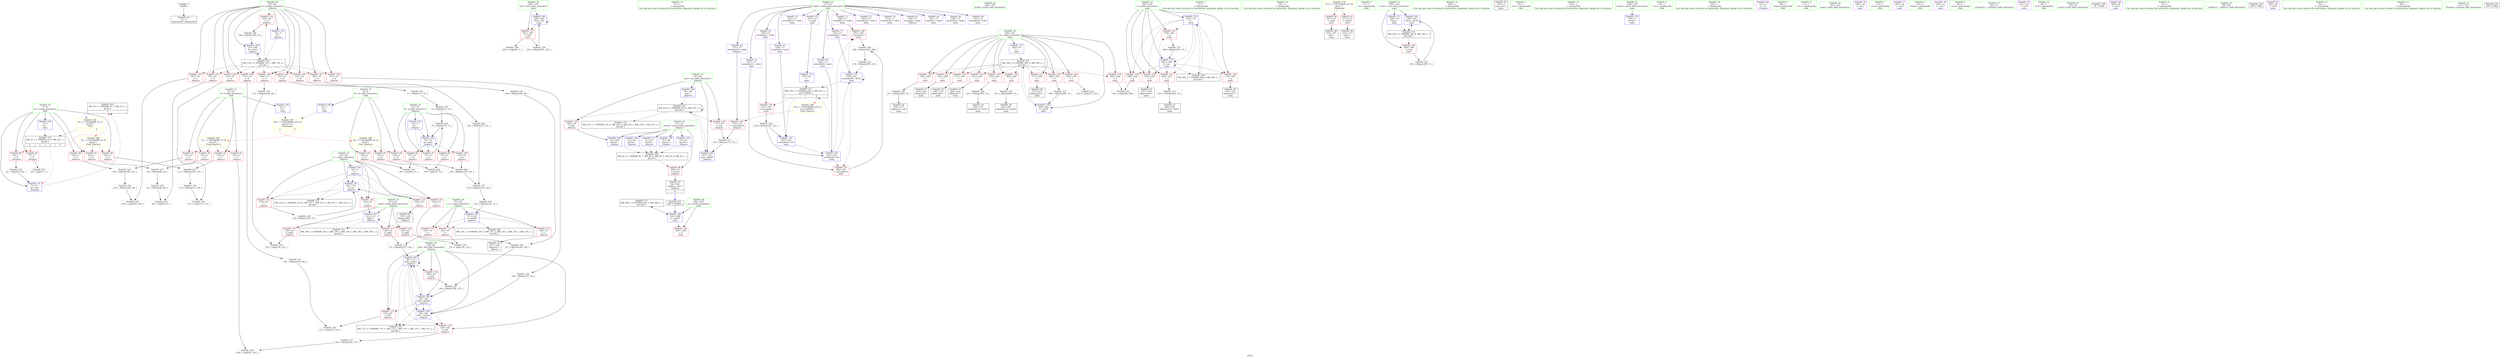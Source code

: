 digraph "SVFG" {
	label="SVFG";

	Node0x5596a91a1c20 [shape=record,color=grey,label="{NodeID: 0\nNullPtr}"];
	Node0x5596a91a1c20 -> Node0x5596a91c38f0[style=solid];
	Node0x5596a91e0370 [shape=record,color=black,label="{NodeID: 263\nMR_2V_3 = PHI(MR_2V_2, MR_2V_1, )\npts\{8 \}\n|{<s0>5}}"];
	Node0x5596a91e0370:s0 -> Node0x5596a91e9470[style=dashed,color=blue];
	Node0x5596a91cc940 [shape=record,color=blue,label="{NodeID: 180\n196\<--292\nTest\<--dec\nmain\n}"];
	Node0x5596a91cc940 -> Node0x5596a91c9da0[style=dashed];
	Node0x5596a91cc940 -> Node0x5596a91cc940[style=dashed];
	Node0x5596a91c3e00 [shape=record,color=red,label="{NodeID: 97\n75\<--53\n\<--k\n_Z4procv\n}"];
	Node0x5596a91c3e00 -> Node0x5596a91d1c10[style=solid];
	Node0x5596a91c2020 [shape=record,color=green,label="{NodeID: 14\n91\<--1\n\<--dummyObj\nCan only get source location for instruction, argument, global var or function.}"];
	Node0x5596a91e4d70 [shape=record,color=black,label="{NodeID: 277\nMR_40V_2 = PHI(MR_40V_3, MR_40V_1, )\npts\{205 \}\n}"];
	Node0x5596a91e4d70 -> Node0x5596a91cca10[style=dashed];
	Node0x5596a91c4960 [shape=record,color=red,label="{NodeID: 111\n130\<--57\n\<--c\n_Z4procv\n}"];
	Node0x5596a91c4960 -> Node0x5596a91c8620[style=solid];
	Node0x5596a91c2c30 [shape=record,color=green,label="{NodeID: 28\n55\<--56\nd\<--d_field_insensitive\n_Z4procv\n}"];
	Node0x5596a91c2c30 -> Node0x5596a91c4140[style=solid];
	Node0x5596a91c2c30 -> Node0x5596a91c4210[style=solid];
	Node0x5596a91c2c30 -> Node0x5596a91c42e0[style=solid];
	Node0x5596a91c2c30 -> Node0x5596a91c43b0[style=solid];
	Node0x5596a91c2c30 -> Node0x5596a91c4480[style=solid];
	Node0x5596a91c2c30 -> Node0x5596a91c4550[style=solid];
	Node0x5596a91c2c30 -> Node0x5596a91c4620[style=solid];
	Node0x5596a91c2c30 -> Node0x5596a91c46f0[style=solid];
	Node0x5596a91c2c30 -> Node0x5596a91c47c0[style=solid];
	Node0x5596a91c2c30 -> Node0x5596a91c4890[style=solid];
	Node0x5596a91c2c30 -> Node0x5596a91cb350[style=solid];
	Node0x5596a91c2c30 -> Node0x5596a91cc050[style=solid];
	Node0x5596a91c8390 [shape=record,color=grey,label="{NodeID: 208\n269 = Binary(259, 268, )\n}"];
	Node0x5596a91c8390 -> Node0x5596a91cf810[style=solid];
	Node0x5596a91c9c00 [shape=record,color=red,label="{NodeID: 125\n182\<--65\n\<--ans\n_Z4procv\n}"];
	Node0x5596a91c9c00 -> Node0x5596a91cbf80[style=solid];
	Node0x5596a91c37f0 [shape=record,color=green,label="{NodeID: 42\n306\<--307\nprintf\<--printf_field_insensitive\n}"];
	Node0x5596a91d0710 [shape=record,color=grey,label="{NodeID: 222\n158 = Binary(157, 86, )\n}"];
	Node0x5596a91d0710 -> Node0x5596a91cbd10[style=solid];
	Node0x5596a91ca760 [shape=record,color=red,label="{NodeID: 139\n248\<--202\n\<--j\nmain\n}"];
	Node0x5596a91ca760 -> Node0x5596a91d2390[style=solid];
	Node0x5596a91c53d0 [shape=record,color=black,label="{NodeID: 56\n262\<--261\nidxprom19\<--sub18\nmain\n}"];
	Node0x5596a91d1c10 [shape=record,color=grey,label="{NodeID: 236\n76 = Binary(75, 73, )\n}"];
	Node0x5596a91d1c10 -> Node0x5596a91cb420[style=solid];
	Node0x5596a91cb350 [shape=record,color=blue,label="{NodeID: 153\n55\<--5\nd\<--\n_Z4procv\n}"];
	Node0x5596a91cb350 -> Node0x5596a91df970[style=dashed];
	Node0x5596a91c5f30 [shape=record,color=purple,label="{NodeID: 70\n255\<--13\narrayidx15\<--comb\nmain\n}"];
	Node0x5596a91c8da0 [shape=record,color=grey,label="{NodeID: 250\n105 = cmp(103, 104, )\n}"];
	Node0x5596a91cbeb0 [shape=record,color=blue,label="{NodeID: 167\n63\<--179\ni\<--inc\n_Z4procv\n}"];
	Node0x5596a91cbeb0 -> Node0x5596a91c97f0[style=dashed];
	Node0x5596a91cbeb0 -> Node0x5596a91c98c0[style=dashed];
	Node0x5596a91cbeb0 -> Node0x5596a91c9990[style=dashed];
	Node0x5596a91cbeb0 -> Node0x5596a91c9a60[style=dashed];
	Node0x5596a91cbeb0 -> Node0x5596a91cbeb0[style=dashed];
	Node0x5596a91cbeb0 -> Node0x5596a91e3470[style=dashed];
	Node0x5596a91c6a90 [shape=record,color=red,label="{NodeID: 84\n118\<--4\n\<--N\n_Z4procv\n}"];
	Node0x5596a91c6a90 -> Node0x5596a91cf390[style=solid];
	Node0x5596a91b2970 [shape=record,color=green,label="{NodeID: 1\n5\<--1\n\<--dummyObj\nCan only get source location for instruction, argument, global var or function.}"];
	Node0x5596a91cca10 [shape=record,color=blue,label="{NodeID: 181\n204\<--298\na\<--call33\nmain\n}"];
	Node0x5596a91cca10 -> Node0x5596a91cab70[style=dashed];
	Node0x5596a91cca10 -> Node0x5596a91e4d70[style=dashed];
	Node0x5596a91c3ed0 [shape=record,color=red,label="{NodeID: 98\n79\<--53\n\<--k\n_Z4procv\n}"];
	Node0x5596a91c3ed0 -> Node0x5596a91c8aa0[style=solid];
	Node0x5596a91c20b0 [shape=record,color=green,label="{NodeID: 15\n94\<--1\n\<--dummyObj\nCan only get source location for instruction, argument, global var or function.}"];
	Node0x5596a91e5270 [shape=record,color=yellow,style=double,label="{NodeID: 278\n27V_1 = ENCHI(MR_27V_0)\npts\{1 \}\nFun[main]}"];
	Node0x5596a91e5270 -> Node0x5596a91c72b0[style=dashed];
	Node0x5596a91e5270 -> Node0x5596a91c7380[style=dashed];
	Node0x5596a91c4a30 [shape=record,color=red,label="{NodeID: 112\n135\<--57\n\<--c\n_Z4procv\n}"];
	Node0x5596a91c4a30 -> Node0x5596a91cfb10[style=solid];
	Node0x5596a91c2d00 [shape=record,color=green,label="{NodeID: 29\n57\<--58\nc\<--c_field_insensitive\n_Z4procv\n}"];
	Node0x5596a91c2d00 -> Node0x5596a91c4960[style=solid];
	Node0x5596a91c2d00 -> Node0x5596a91c4a30[style=solid];
	Node0x5596a91c2d00 -> Node0x5596a91c4b00[style=solid];
	Node0x5596a91c2d00 -> Node0x5596a91cb830[style=solid];
	Node0x5596a91cf390 [shape=record,color=grey,label="{NodeID: 209\n120 = Binary(118, 119, )\n}"];
	Node0x5596a91cf390 -> Node0x5596a91c8210[style=solid];
	Node0x5596a91c9cd0 [shape=record,color=red,label="{NodeID: 126\n172\<--171\n\<--arrayidx39\n_Z4procv\n}"];
	Node0x5596a91c9cd0 -> Node0x5596a91cfc90[style=solid];
	Node0x5596a91c38f0 [shape=record,color=black,label="{NodeID: 43\n2\<--3\ndummyVal\<--dummyVal\n}"];
	Node0x5596a91d0890 [shape=record,color=grey,label="{NodeID: 223\n227 = Binary(226, 74, )\n}"];
	Node0x5596a91d0890 -> Node0x5596a91c4ef0[style=solid];
	Node0x5596a91ca830 [shape=record,color=red,label="{NodeID: 140\n256\<--202\n\<--j\nmain\n}"];
	Node0x5596a91ca830 -> Node0x5596a91c5300[style=solid];
	Node0x5596a91c54a0 [shape=record,color=black,label="{NodeID: 57\n266\<--265\nidxprom22\<--sub21\nmain\n}"];
	Node0x5596a91d1d90 [shape=record,color=grey,label="{NodeID: 237\n84 = Binary(82, 83, )\n}"];
	Node0x5596a91d1d90 -> Node0x5596a91d1190[style=solid];
	Node0x5596a91cb420 [shape=record,color=blue,label="{NodeID: 154\n53\<--76\nk\<--add1\n_Z4procv\n}"];
	Node0x5596a91cb420 -> Node0x5596a91c3e00[style=dashed];
	Node0x5596a91cb420 -> Node0x5596a91c3ed0[style=dashed];
	Node0x5596a91cb420 -> Node0x5596a91c3fa0[style=dashed];
	Node0x5596a91cb420 -> Node0x5596a91c4070[style=dashed];
	Node0x5596a91cb420 -> Node0x5596a91cb420[style=dashed];
	Node0x5596a91c6000 [shape=record,color=purple,label="{NodeID: 71\n258\<--13\narrayidx17\<--comb\nmain\n}"];
	Node0x5596a91c6000 -> Node0x5596a91cad10[style=solid];
	Node0x5596a91c8f20 [shape=record,color=grey,label="{NodeID: 251\n38 = cmp(37, 5, )\n}"];
	Node0x5596a91cbf80 [shape=record,color=blue,label="{NodeID: 168\n51\<--182\nretval\<--\n_Z4procv\n}"];
	Node0x5596a91cbf80 -> Node0x5596a91e1c70[style=dashed];
	Node0x5596a91c6b60 [shape=record,color=red,label="{NodeID: 85\n37\<--7\n\<--X\n_Z5inputv\n}"];
	Node0x5596a91c6b60 -> Node0x5596a91c8f20[style=solid];
	Node0x5596a91b2d90 [shape=record,color=green,label="{NodeID: 2\n11\<--1\n.str\<--dummyObj\nGlob }"];
	Node0x5596a91ccae0 [shape=record,color=blue,label="{NodeID: 182\n198\<--301\nCase\<--inc34\nmain\n}"];
	Node0x5596a91ccae0 -> Node0x5596a91e4870[style=dashed];
	Node0x5596a91c3fa0 [shape=record,color=red,label="{NodeID: 99\n97\<--53\n\<--k\n_Z4procv\n}"];
	Node0x5596a91c3fa0 -> Node0x5596a91c8920[style=solid];
	Node0x5596a91c2140 [shape=record,color=green,label="{NodeID: 16\n224\<--1\n\<--dummyObj\nCan only get source location for instruction, argument, global var or function.}"];
	Node0x5596a91c4b00 [shape=record,color=red,label="{NodeID: 113\n166\<--57\n\<--c\n_Z4procv\n}"];
	Node0x5596a91c4b00 -> Node0x5596a91c3ac0[style=solid];
	Node0x5596a91c2dd0 [shape=record,color=green,label="{NodeID: 30\n59\<--60\nleft\<--left_field_insensitive\n_Z4procv\n}"];
	Node0x5596a91c2dd0 -> Node0x5596a91c4bd0[style=solid];
	Node0x5596a91c2dd0 -> Node0x5596a91c4ca0[style=solid];
	Node0x5596a91c2dd0 -> Node0x5596a91c94b0[style=solid];
	Node0x5596a91c2dd0 -> Node0x5596a91cbb70[style=solid];
	Node0x5596a91c2dd0 -> Node0x5596a91cbc40[style=solid];
	Node0x5596a91c2dd0 -> Node0x5596a91cbd10[style=solid];
	Node0x5596a91cf510 [shape=record,color=grey,label="{NodeID: 210\n111 = Binary(109, 110, )\n}"];
	Node0x5596a91cf510 -> Node0x5596a91cfe10[style=solid];
	Node0x5596a91c9da0 [shape=record,color=red,label="{NodeID: 127\n291\<--196\n\<--Test\nmain\n}"];
	Node0x5596a91c9da0 -> Node0x5596a91d2090[style=solid];
	Node0x5596a91c9da0 -> Node0x5596a91c8c20[style=solid];
	Node0x5596a91c39f0 [shape=record,color=black,label="{NodeID: 44\n193\<--5\nmain_ret\<--\nmain\n}"];
	Node0x5596a91d0a10 [shape=record,color=grey,label="{NodeID: 224\n102 = Binary(100, 101, )\n}"];
	Node0x5596a91d0a10 -> Node0x5596a91d1f10[style=solid];
	Node0x5596a91ca900 [shape=record,color=red,label="{NodeID: 141\n264\<--202\n\<--j\nmain\n}"];
	Node0x5596a91ca900 -> Node0x5596a91cf690[style=solid];
	Node0x5596a91c5570 [shape=record,color=black,label="{NodeID: 58\n272\<--271\nidxprom25\<--\nmain\n}"];
	Node0x5596a91d1f10 [shape=record,color=grey,label="{NodeID: 238\n103 = Binary(102, 86, )\n}"];
	Node0x5596a91d1f10 -> Node0x5596a91c8da0[style=solid];
	Node0x5596a91cb4f0 [shape=record,color=blue,label="{NodeID: 155\n51\<--91\nretval\<--\n_Z4procv\n}"];
	Node0x5596a91cb4f0 -> Node0x5596a91e1c70[style=dashed];
	Node0x5596a91c60d0 [shape=record,color=purple,label="{NodeID: 72\n263\<--13\narrayidx20\<--comb\nmain\n}"];
	Node0x5596a91c90a0 [shape=record,color=grey,label="{NodeID: 252\n223 = cmp(222, 224, )\n}"];
	Node0x5596a91cc050 [shape=record,color=blue,label="{NodeID: 169\n55\<--186\nd\<--inc43\n_Z4procv\n}"];
	Node0x5596a91cc050 -> Node0x5596a91df970[style=dashed];
	Node0x5596a91c6c30 [shape=record,color=red,label="{NodeID: 86\n40\<--7\n\<--X\n_Z5inputv\n}"];
	Node0x5596a91c6c30 -> Node0x5596a91d1610[style=solid];
	Node0x5596a91a1ab0 [shape=record,color=green,label="{NodeID: 3\n16\<--1\n.str.1\<--dummyObj\nGlob }"];
	Node0x5596a91c4070 [shape=record,color=red,label="{NodeID: 100\n119\<--53\n\<--k\n_Z4procv\n}"];
	Node0x5596a91c4070 -> Node0x5596a91cf390[style=solid];
	Node0x5596a91c21d0 [shape=record,color=green,label="{NodeID: 17\n233\<--1\n\<--dummyObj\nCan only get source location for instruction, argument, global var or function.}"];
	Node0x5596a91c4bd0 [shape=record,color=red,label="{NodeID: 114\n148\<--59\n\<--left\n_Z4procv\n}"];
	Node0x5596a91c4bd0 -> Node0x5596a91d0e90[style=solid];
	Node0x5596a91c2ea0 [shape=record,color=green,label="{NodeID: 31\n61\<--62\nright\<--right_field_insensitive\n_Z4procv\n}"];
	Node0x5596a91c2ea0 -> Node0x5596a91c9580[style=solid];
	Node0x5596a91c2ea0 -> Node0x5596a91c9650[style=solid];
	Node0x5596a91c2ea0 -> Node0x5596a91c9720[style=solid];
	Node0x5596a91c2ea0 -> Node0x5596a91cbaa0[style=solid];
	Node0x5596a91cf690 [shape=record,color=grey,label="{NodeID: 211\n265 = Binary(264, 74, )\n}"];
	Node0x5596a91cf690 -> Node0x5596a91c54a0[style=solid];
	Node0x5596a91c9e70 [shape=record,color=red,label="{NodeID: 128\n300\<--198\n\<--Case\nmain\n}"];
	Node0x5596a91c9e70 -> Node0x5596a91d0b90[style=solid];
	Node0x5596a91c3ac0 [shape=record,color=black,label="{NodeID: 45\n167\<--166\nidxprom\<--\n_Z4procv\n}"];
	Node0x5596a91d0b90 [shape=record,color=grey,label="{NodeID: 225\n301 = Binary(300, 74, )\n}"];
	Node0x5596a91d0b90 -> Node0x5596a91ccae0[style=solid];
	Node0x5596a91ca9d0 [shape=record,color=red,label="{NodeID: 142\n274\<--202\n\<--j\nmain\n}"];
	Node0x5596a91ca9d0 -> Node0x5596a91c5640[style=solid];
	Node0x5596a91c5640 [shape=record,color=black,label="{NodeID: 59\n275\<--274\nidxprom27\<--\nmain\n}"];
	Node0x5596a91d2090 [shape=record,color=grey,label="{NodeID: 239\n292 = Binary(291, 293, )\n}"];
	Node0x5596a91d2090 -> Node0x5596a91cc940[style=solid];
	Node0x5596a91cb5c0 [shape=record,color=blue,label="{NodeID: 156\n51\<--94\nretval\<--\n_Z4procv\n}"];
	Node0x5596a91cb5c0 -> Node0x5596a91e1c70[style=dashed];
	Node0x5596a91c61a0 [shape=record,color=purple,label="{NodeID: 73\n267\<--13\narrayidx23\<--comb\nmain\n}"];
	Node0x5596a91c61a0 -> Node0x5596a91cade0[style=solid];
	Node0x5596a91cc120 [shape=record,color=blue,label="{NodeID: 170\n194\<--5\nretval\<--\nmain\n}"];
	Node0x5596a91c6d00 [shape=record,color=red,label="{NodeID: 87\n82\<--7\n\<--X\n_Z4procv\n}"];
	Node0x5596a91c6d00 -> Node0x5596a91d1d90[style=solid];
	Node0x5596a91a1b40 [shape=record,color=green,label="{NodeID: 4\n18\<--1\n.str.2\<--dummyObj\nGlob }"];
	Node0x5596a91e1770 [shape=record,color=black,label="{NodeID: 267\nMR_23V_4 = PHI(MR_23V_6, MR_23V_3, )\npts\{66 \}\n}"];
	Node0x5596a91e1770 -> Node0x5596a91c9b30[style=dashed];
	Node0x5596a91e1770 -> Node0x5596a91c9c00[style=dashed];
	Node0x5596a91e1770 -> Node0x5596a91cbde0[style=dashed];
	Node0x5596a91e1770 -> Node0x5596a91e1770[style=dashed];
	Node0x5596a91e1770 -> Node0x5596a91e3970[style=dashed];
	Node0x5596a91c4140 [shape=record,color=red,label="{NodeID: 101\n70\<--55\n\<--d\n_Z4procv\n}"];
	Node0x5596a91c4140 -> Node0x5596a91d1a90[style=solid];
	Node0x5596a91c2290 [shape=record,color=green,label="{NodeID: 18\n293\<--1\n\<--dummyObj\nCan only get source location for instruction, argument, global var or function.}"];
	Node0x5596a91c4ca0 [shape=record,color=red,label="{NodeID: 115\n152\<--59\n\<--left\n_Z4procv\n}"];
	Node0x5596a91c4ca0 -> Node0x5596a91c87a0[style=solid];
	Node0x5596a91c2f70 [shape=record,color=green,label="{NodeID: 32\n63\<--64\ni\<--i_field_insensitive\n_Z4procv\n}"];
	Node0x5596a91c2f70 -> Node0x5596a91c97f0[style=solid];
	Node0x5596a91c2f70 -> Node0x5596a91c98c0[style=solid];
	Node0x5596a91c2f70 -> Node0x5596a91c9990[style=solid];
	Node0x5596a91c2f70 -> Node0x5596a91c9a60[style=solid];
	Node0x5596a91c2f70 -> Node0x5596a91cb9d0[style=solid];
	Node0x5596a91c2f70 -> Node0x5596a91cbeb0[style=solid];
	Node0x5596a91cf810 [shape=record,color=grey,label="{NodeID: 212\n270 = Binary(269, 233, )\n}"];
	Node0x5596a91cf810 -> Node0x5596a91cc6d0[style=solid];
	Node0x5596a91c9f40 [shape=record,color=red,label="{NodeID: 129\n222\<--200\n\<--i\nmain\n}"];
	Node0x5596a91c9f40 -> Node0x5596a91c90a0[style=solid];
	Node0x5596a91c3b90 [shape=record,color=black,label="{NodeID: 46\n170\<--169\nidxprom38\<--\n_Z4procv\n}"];
	Node0x5596a91d0d10 [shape=record,color=grey,label="{NodeID: 226\n232 = Binary(231, 233, )\n}"];
	Node0x5596a91d0d10 -> Node0x5596a91cc460[style=solid];
	Node0x5596a91d0d10 -> Node0x5596a91cc530[style=solid];
	Node0x5596a91caaa0 [shape=record,color=red,label="{NodeID: 143\n279\<--202\n\<--j\nmain\n}"];
	Node0x5596a91caaa0 -> Node0x5596a91d1790[style=solid];
	Node0x5596a91c5710 [shape=record,color=purple,label="{NodeID: 60\n33\<--11\n\<--.str\n_Z5inputv\n}"];
	Node0x5596a91d2210 [shape=record,color=grey,label="{NodeID: 240\n164 = cmp(162, 163, )\n}"];
	Node0x5596a91cb690 [shape=record,color=blue,label="{NodeID: 157\n51\<--91\nretval\<--\n_Z4procv\n}"];
	Node0x5596a91cb690 -> Node0x5596a91e1c70[style=dashed];
	Node0x5596a91c6270 [shape=record,color=purple,label="{NodeID: 74\n273\<--13\narrayidx26\<--comb\nmain\n}"];
	Node0x5596a91cc1f0 [shape=record,color=blue,label="{NodeID: 171\n198\<--74\nCase\<--\nmain\n}"];
	Node0x5596a91cc1f0 -> Node0x5596a91e4870[style=dashed];
	Node0x5596a91c6dd0 [shape=record,color=red,label="{NodeID: 88\n100\<--7\n\<--X\n_Z4procv\n}"];
	Node0x5596a91c6dd0 -> Node0x5596a91d0a10[style=solid];
	Node0x5596a91c1140 [shape=record,color=green,label="{NodeID: 5\n20\<--1\nstdin\<--dummyObj\nGlob }"];
	Node0x5596a91e1c70 [shape=record,color=black,label="{NodeID: 268\nMR_9V_4 = PHI(MR_9V_7, MR_9V_5, MR_9V_2, MR_9V_6, MR_9V_3, )\npts\{52 \}\n}"];
	Node0x5596a91e1c70 -> Node0x5596a91c3d30[style=dashed];
	Node0x5596a91c4210 [shape=record,color=red,label="{NodeID: 102\n87\<--55\n\<--d\n_Z4procv\n}"];
	Node0x5596a91c4210 -> Node0x5596a91d2690[style=solid];
	Node0x5596a91c2390 [shape=record,color=green,label="{NodeID: 19\n4\<--6\nN\<--N_field_insensitive\nGlob }"];
	Node0x5596a91c2390 -> Node0x5596a91c68f0[style=solid];
	Node0x5596a91c2390 -> Node0x5596a91c69c0[style=solid];
	Node0x5596a91c2390 -> Node0x5596a91c6a90[style=solid];
	Node0x5596a91c2390 -> Node0x5596a91caeb0[style=solid];
	Node0x5596a91c94b0 [shape=record,color=red,label="{NodeID: 116\n161\<--59\n\<--left\n_Z4procv\n}"];
	Node0x5596a91c94b0 -> Node0x5596a91cff90[style=solid];
	Node0x5596a91c3040 [shape=record,color=green,label="{NodeID: 33\n65\<--66\nans\<--ans_field_insensitive\n_Z4procv\n}"];
	Node0x5596a91c3040 -> Node0x5596a91c9b30[style=solid];
	Node0x5596a91c3040 -> Node0x5596a91c9c00[style=solid];
	Node0x5596a91c3040 -> Node0x5596a91cb900[style=solid];
	Node0x5596a91c3040 -> Node0x5596a91cbde0[style=solid];
	Node0x5596a91cf990 [shape=record,color=grey,label="{NodeID: 213\n141 = Binary(140, 86, )\n}"];
	Node0x5596a91cf990 -> Node0x5596a91d2510[style=solid];
	Node0x5596a91ca010 [shape=record,color=red,label="{NodeID: 130\n226\<--200\n\<--i\nmain\n}"];
	Node0x5596a91ca010 -> Node0x5596a91d0890[style=solid];
	Node0x5596a91c3c60 [shape=record,color=black,label="{NodeID: 47\n50\<--189\n_Z4procv_ret\<--\n_Z4procv\n|{<s0>6}}"];
	Node0x5596a91c3c60:s0 -> Node0x5596a91f7290[style=solid,color=blue];
	Node0x5596a91d0e90 [shape=record,color=grey,label="{NodeID: 227\n149 = Binary(148, 147, )\n}"];
	Node0x5596a91d0e90 -> Node0x5596a91cbc40[style=solid];
	Node0x5596a91cab70 [shape=record,color=red,label="{NodeID: 144\n303\<--204\n\<--a\nmain\n}"];
	Node0x5596a91c57e0 [shape=record,color=purple,label="{NodeID: 61\n168\<--13\narrayidx\<--comb\n_Z4procv\n}"];
	Node0x5596a91d2390 [shape=record,color=grey,label="{NodeID: 241\n250 = cmp(248, 249, )\n}"];
	Node0x5596a91cb760 [shape=record,color=blue,label="{NodeID: 158\n51\<--94\nretval\<--\n_Z4procv\n}"];
	Node0x5596a91cb760 -> Node0x5596a91e1c70[style=dashed];
	Node0x5596a91c6340 [shape=record,color=purple,label="{NodeID: 75\n276\<--13\narrayidx28\<--comb\nmain\n}"];
	Node0x5596a91c6340 -> Node0x5596a91cc6d0[style=solid];
	Node0x5596a91ddb70 [shape=record,color=black,label="{NodeID: 255\nMR_36V_3 = PHI(MR_36V_4, MR_36V_2, )\npts\{201 \}\n}"];
	Node0x5596a91ddb70 -> Node0x5596a91c9f40[style=dashed];
	Node0x5596a91ddb70 -> Node0x5596a91ca010[style=dashed];
	Node0x5596a91ddb70 -> Node0x5596a91ca0e0[style=dashed];
	Node0x5596a91ddb70 -> Node0x5596a91ca1b0[style=dashed];
	Node0x5596a91ddb70 -> Node0x5596a91ca280[style=dashed];
	Node0x5596a91ddb70 -> Node0x5596a91ca350[style=dashed];
	Node0x5596a91ddb70 -> Node0x5596a91ca420[style=dashed];
	Node0x5596a91ddb70 -> Node0x5596a91ca4f0[style=dashed];
	Node0x5596a91ddb70 -> Node0x5596a91ca5c0[style=dashed];
	Node0x5596a91ddb70 -> Node0x5596a91ca690[style=dashed];
	Node0x5596a91ddb70 -> Node0x5596a91cc870[style=dashed];
	Node0x5596a91cc2c0 [shape=record,color=blue,label="{NodeID: 172\n218\<--91\n\<--\nmain\n}"];
	Node0x5596a91cc2c0 -> Node0x5596a91de570[style=dashed];
	Node0x5596a91c6ea0 [shape=record,color=red,label="{NodeID: 89\n109\<--7\n\<--X\n_Z4procv\n}"];
	Node0x5596a91c6ea0 -> Node0x5596a91cf510[style=solid];
	Node0x5596a91c11d0 [shape=record,color=green,label="{NodeID: 6\n21\<--1\n.str.3\<--dummyObj\nGlob }"];
	Node0x5596a91e2980 [shape=record,color=black,label="{NodeID: 269\nMR_15V_2 = PHI(MR_15V_3, MR_15V_1, MR_15V_1, MR_15V_1, MR_15V_1, )\npts\{58 \}\n}"];
	Node0x5596a91c42e0 [shape=record,color=red,label="{NodeID: 103\n104\<--55\n\<--d\n_Z4procv\n}"];
	Node0x5596a91c42e0 -> Node0x5596a91c8da0[style=solid];
	Node0x5596a91c2490 [shape=record,color=green,label="{NodeID: 20\n7\<--8\nX\<--X_field_insensitive\nGlob }"];
	Node0x5596a91c2490 -> Node0x5596a91c6b60[style=solid];
	Node0x5596a91c2490 -> Node0x5596a91c6c30[style=solid];
	Node0x5596a91c2490 -> Node0x5596a91c6d00[style=solid];
	Node0x5596a91c2490 -> Node0x5596a91c6dd0[style=solid];
	Node0x5596a91c2490 -> Node0x5596a91c6ea0[style=solid];
	Node0x5596a91c2490 -> Node0x5596a91cafb0[style=solid];
	Node0x5596a91c2490 -> Node0x5596a91cb1b0[style=solid];
	Node0x5596a91c9580 [shape=record,color=red,label="{NodeID: 117\n136\<--61\n\<--right\n_Z4procv\n}"];
	Node0x5596a91c9580 -> Node0x5596a91cfb10[style=solid];
	Node0x5596a91c3110 [shape=record,color=green,label="{NodeID: 34\n191\<--192\nmain\<--main_field_insensitive\n}"];
	Node0x5596a91cfb10 [shape=record,color=grey,label="{NodeID: 214\n137 = Binary(135, 136, )\n}"];
	Node0x5596a91cfb10 -> Node0x5596a91cbb70[style=solid];
	Node0x5596a91ca0e0 [shape=record,color=red,label="{NodeID: 131\n234\<--200\n\<--i\nmain\n}"];
	Node0x5596a91ca0e0 -> Node0x5596a91c4fc0[style=solid];
	Node0x5596a91c4d50 [shape=record,color=black,label="{NodeID: 48\n210\<--207\ncall\<--\nmain\n}"];
	Node0x5596a91d1010 [shape=record,color=grey,label="{NodeID: 228\n147 = Binary(144, 146, )\n}"];
	Node0x5596a91d1010 -> Node0x5596a91d0e90[style=solid];
	Node0x5596a91cac40 [shape=record,color=red,label="{NodeID: 145\n231\<--230\n\<--arrayidx2\nmain\n}"];
	Node0x5596a91cac40 -> Node0x5596a91d0d10[style=solid];
	Node0x5596a91c58b0 [shape=record,color=purple,label="{NodeID: 62\n171\<--13\narrayidx39\<--comb\n_Z4procv\n}"];
	Node0x5596a91c58b0 -> Node0x5596a91c9cd0[style=solid];
	Node0x5596a91d2510 [shape=record,color=grey,label="{NodeID: 242\n142 = cmp(139, 141, )\n}"];
	Node0x5596a91cb830 [shape=record,color=blue,label="{NodeID: 159\n57\<--124\nc\<--add20\n_Z4procv\n}"];
	Node0x5596a91cb830 -> Node0x5596a91c4960[style=dashed];
	Node0x5596a91cb830 -> Node0x5596a91c4a30[style=dashed];
	Node0x5596a91cb830 -> Node0x5596a91c4b00[style=dashed];
	Node0x5596a91cb830 -> Node0x5596a91e2980[style=dashed];
	Node0x5596a91c6410 [shape=record,color=purple,label="{NodeID: 76\n208\<--16\n\<--.str.1\nmain\n}"];
	Node0x5596a91de070 [shape=record,color=black,label="{NodeID: 256\nMR_38V_2 = PHI(MR_38V_4, MR_38V_1, )\npts\{203 \}\n}"];
	Node0x5596a91de070 -> Node0x5596a91cc600[style=dashed];
	Node0x5596a91cc390 [shape=record,color=blue,label="{NodeID: 173\n200\<--74\ni\<--\nmain\n}"];
	Node0x5596a91cc390 -> Node0x5596a91ddb70[style=dashed];
	Node0x5596a91c6f70 [shape=record,color=red,label="{NodeID: 90\n83\<--9\n\<--Y\n_Z4procv\n}"];
	Node0x5596a91c6f70 -> Node0x5596a91d1d90[style=solid];
	Node0x5596a91c1480 [shape=record,color=green,label="{NodeID: 7\n23\<--1\n.str.4\<--dummyObj\nGlob }"];
	Node0x5596a91e2a70 [shape=record,color=black,label="{NodeID: 270\nMR_17V_2 = PHI(MR_17V_3, MR_17V_1, MR_17V_1, MR_17V_1, MR_17V_1, )\npts\{60 \}\n}"];
	Node0x5596a91c43b0 [shape=record,color=red,label="{NodeID: 104\n113\<--55\n\<--d\n_Z4procv\n}"];
	Node0x5596a91c43b0 -> Node0x5596a91c84a0[style=solid];
	Node0x5596a91c2590 [shape=record,color=green,label="{NodeID: 21\n9\<--10\nY\<--Y_field_insensitive\nGlob }"];
	Node0x5596a91c2590 -> Node0x5596a91c6f70[style=solid];
	Node0x5596a91c2590 -> Node0x5596a91c7040[style=solid];
	Node0x5596a91c2590 -> Node0x5596a91c7110[style=solid];
	Node0x5596a91c2590 -> Node0x5596a91c71e0[style=solid];
	Node0x5596a91c2590 -> Node0x5596a91cb0b0[style=solid];
	Node0x5596a91c9650 [shape=record,color=red,label="{NodeID: 118\n139\<--61\n\<--right\n_Z4procv\n}"];
	Node0x5596a91c9650 -> Node0x5596a91d2510[style=solid];
	Node0x5596a91c3210 [shape=record,color=green,label="{NodeID: 35\n194\<--195\nretval\<--retval_field_insensitive\nmain\n}"];
	Node0x5596a91c3210 -> Node0x5596a91cc120[style=solid];
	Node0x5596a91cfc90 [shape=record,color=grey,label="{NodeID: 215\n174 = Binary(173, 172, )\n}"];
	Node0x5596a91cfc90 -> Node0x5596a91cbde0[style=solid];
	Node0x5596a91ca1b0 [shape=record,color=red,label="{NodeID: 132\n237\<--200\n\<--i\nmain\n}"];
	Node0x5596a91ca1b0 -> Node0x5596a91c5090[style=solid];
	Node0x5596a91c4e20 [shape=record,color=black,label="{NodeID: 49\n216\<--213\ncall1\<--\nmain\n}"];
	Node0x5596a91d1190 [shape=record,color=grey,label="{NodeID: 229\n85 = Binary(84, 86, )\n}"];
	Node0x5596a91d1190 -> Node0x5596a91d2690[style=solid];
	Node0x5596a91cad10 [shape=record,color=red,label="{NodeID: 146\n259\<--258\n\<--arrayidx17\nmain\n}"];
	Node0x5596a91cad10 -> Node0x5596a91c8390[style=solid];
	Node0x5596a91c5980 [shape=record,color=purple,label="{NodeID: 63\n218\<--13\n\<--comb\nmain\n}"];
	Node0x5596a91c5980 -> Node0x5596a91cc2c0[style=solid];
	Node0x5596a91d2690 [shape=record,color=grey,label="{NodeID: 243\n88 = cmp(85, 87, )\n}"];
	Node0x5596a91cb900 [shape=record,color=blue,label="{NodeID: 160\n65\<--94\nans\<--\n_Z4procv\n}"];
	Node0x5596a91cb900 -> Node0x5596a91e1770[style=dashed];
	Node0x5596a91c64e0 [shape=record,color=purple,label="{NodeID: 77\n209\<--18\n\<--.str.2\nmain\n}"];
	Node0x5596a91de570 [shape=record,color=black,label="{NodeID: 257\nMR_25V_3 = PHI(MR_25V_6, MR_25V_2, )\npts\{150000 \}\n|{|<s2>6}}"];
	Node0x5596a91de570 -> Node0x5596a91cac40[style=dashed];
	Node0x5596a91de570 -> Node0x5596a91cc460[style=dashed];
	Node0x5596a91de570:s2 -> Node0x5596a91e6f40[style=dashed,color=red];
	Node0x5596a91cc460 [shape=record,color=blue,label="{NodeID: 174\n239\<--232\narrayidx6\<--div\nmain\n}"];
	Node0x5596a91cc460 -> Node0x5596a91cc530[style=dashed];
	Node0x5596a91c7040 [shape=record,color=red,label="{NodeID: 91\n101\<--9\n\<--Y\n_Z4procv\n}"];
	Node0x5596a91c7040 -> Node0x5596a91d0a10[style=solid];
	Node0x5596a91c1510 [shape=record,color=green,label="{NodeID: 8\n25\<--1\nstdout\<--dummyObj\nGlob }"];
	Node0x5596a91e2f70 [shape=record,color=black,label="{NodeID: 271\nMR_19V_2 = PHI(MR_19V_3, MR_19V_1, MR_19V_1, MR_19V_1, MR_19V_1, )\npts\{62 \}\n}"];
	Node0x5596a91c4480 [shape=record,color=red,label="{NodeID: 105\n121\<--55\n\<--d\n_Z4procv\n}"];
	Node0x5596a91c4480 -> Node0x5596a91c7f10[style=solid];
	Node0x5596a91c2690 [shape=record,color=green,label="{NodeID: 22\n13\<--15\ncomb\<--comb_field_insensitive\nGlob }"];
	Node0x5596a91c2690 -> Node0x5596a91c57e0[style=solid];
	Node0x5596a91c2690 -> Node0x5596a91c58b0[style=solid];
	Node0x5596a91c2690 -> Node0x5596a91c5980[style=solid];
	Node0x5596a91c2690 -> Node0x5596a91c5a50[style=solid];
	Node0x5596a91c2690 -> Node0x5596a91c5b20[style=solid];
	Node0x5596a91c2690 -> Node0x5596a91c5bf0[style=solid];
	Node0x5596a91c2690 -> Node0x5596a91c5cc0[style=solid];
	Node0x5596a91c2690 -> Node0x5596a91c5d90[style=solid];
	Node0x5596a91c2690 -> Node0x5596a91c5e60[style=solid];
	Node0x5596a91c2690 -> Node0x5596a91c5f30[style=solid];
	Node0x5596a91c2690 -> Node0x5596a91c6000[style=solid];
	Node0x5596a91c2690 -> Node0x5596a91c60d0[style=solid];
	Node0x5596a91c2690 -> Node0x5596a91c61a0[style=solid];
	Node0x5596a91c2690 -> Node0x5596a91c6270[style=solid];
	Node0x5596a91c2690 -> Node0x5596a91c6340[style=solid];
	Node0x5596a91c9720 [shape=record,color=red,label="{NodeID: 119\n144\<--61\n\<--right\n_Z4procv\n}"];
	Node0x5596a91c9720 -> Node0x5596a91d1010[style=solid];
	Node0x5596a91c32e0 [shape=record,color=green,label="{NodeID: 36\n196\<--197\nTest\<--Test_field_insensitive\nmain\n}"];
	Node0x5596a91c32e0 -> Node0x5596a91c9da0[style=solid];
	Node0x5596a91c32e0 -> Node0x5596a91cc940[style=solid];
	Node0x5596a91e6f40 [shape=record,color=yellow,style=double,label="{NodeID: 299\n25V_1 = ENCHI(MR_25V_0)\npts\{150000 \}\nFun[_Z4procv]}"];
	Node0x5596a91e6f40 -> Node0x5596a91c9cd0[style=dashed];
	Node0x5596a91cfe10 [shape=record,color=grey,label="{NodeID: 216\n112 = Binary(111, 86, )\n}"];
	Node0x5596a91cfe10 -> Node0x5596a91c84a0[style=solid];
	Node0x5596a91ca280 [shape=record,color=red,label="{NodeID: 133\n241\<--200\n\<--i\nmain\n}"];
	Node0x5596a91ca280 -> Node0x5596a91c5160[style=solid];
	Node0x5596a91c4ef0 [shape=record,color=black,label="{NodeID: 50\n228\<--227\nidxprom\<--sub\nmain\n}"];
	Node0x5596a91d1310 [shape=record,color=grey,label="{NodeID: 230\n146 = Binary(145, 86, )\n}"];
	Node0x5596a91d1310 -> Node0x5596a91d1010[style=solid];
	Node0x5596a91cade0 [shape=record,color=red,label="{NodeID: 147\n268\<--267\n\<--arrayidx23\nmain\n}"];
	Node0x5596a91cade0 -> Node0x5596a91c8390[style=solid];
	Node0x5596a91c5a50 [shape=record,color=purple,label="{NodeID: 64\n229\<--13\narrayidx\<--comb\nmain\n}"];
	Node0x5596a91c84a0 [shape=record,color=grey,label="{NodeID: 244\n114 = cmp(112, 113, )\n}"];
	Node0x5596a91cb9d0 [shape=record,color=blue,label="{NodeID: 161\n63\<--5\ni\<--\n_Z4procv\n}"];
	Node0x5596a91cb9d0 -> Node0x5596a91c97f0[style=dashed];
	Node0x5596a91cb9d0 -> Node0x5596a91c98c0[style=dashed];
	Node0x5596a91cb9d0 -> Node0x5596a91c9990[style=dashed];
	Node0x5596a91cb9d0 -> Node0x5596a91c9a60[style=dashed];
	Node0x5596a91cb9d0 -> Node0x5596a91cbeb0[style=dashed];
	Node0x5596a91cb9d0 -> Node0x5596a91e3470[style=dashed];
	Node0x5596a91c65b0 [shape=record,color=purple,label="{NodeID: 78\n214\<--21\n\<--.str.3\nmain\n}"];
	Node0x5596a91cc530 [shape=record,color=blue,label="{NodeID: 175\n244\<--232\narrayidx9\<--div\nmain\n}"];
	Node0x5596a91cc530 -> Node0x5596a91cad10[style=dashed];
	Node0x5596a91cc530 -> Node0x5596a91cade0[style=dashed];
	Node0x5596a91cc530 -> Node0x5596a91cc6d0[style=dashed];
	Node0x5596a91cc530 -> Node0x5596a91de570[style=dashed];
	Node0x5596a91c7110 [shape=record,color=red,label="{NodeID: 92\n110\<--9\n\<--Y\n_Z4procv\n}"];
	Node0x5596a91c7110 -> Node0x5596a91cf510[style=solid];
	Node0x5596a91c15a0 [shape=record,color=green,label="{NodeID: 9\n26\<--1\n.str.5\<--dummyObj\nGlob }"];
	Node0x5596a91e3470 [shape=record,color=black,label="{NodeID: 272\nMR_21V_2 = PHI(MR_21V_4, MR_21V_1, MR_21V_1, MR_21V_1, MR_21V_1, )\npts\{64 \}\n}"];
	Node0x5596a91c4550 [shape=record,color=red,label="{NodeID: 106\n140\<--55\n\<--d\n_Z4procv\n}"];
	Node0x5596a91c4550 -> Node0x5596a91cf990[style=solid];
	Node0x5596a91c2790 [shape=record,color=green,label="{NodeID: 23\n30\<--31\n_Z5inputv\<--_Z5inputv_field_insensitive\n}"];
	Node0x5596a91c97f0 [shape=record,color=red,label="{NodeID: 120\n129\<--63\n\<--i\n_Z4procv\n}"];
	Node0x5596a91c97f0 -> Node0x5596a91c8620[style=solid];
	Node0x5596a91c33b0 [shape=record,color=green,label="{NodeID: 37\n198\<--199\nCase\<--Case_field_insensitive\nmain\n}"];
	Node0x5596a91c33b0 -> Node0x5596a91c9e70[style=solid];
	Node0x5596a91c33b0 -> Node0x5596a91cc1f0[style=solid];
	Node0x5596a91c33b0 -> Node0x5596a91ccae0[style=solid];
	Node0x5596a91cff90 [shape=record,color=grey,label="{NodeID: 217\n162 = Binary(161, 74, )\n}"];
	Node0x5596a91cff90 -> Node0x5596a91d2210[style=solid];
	Node0x5596a91ca350 [shape=record,color=red,label="{NodeID: 134\n249\<--200\n\<--i\nmain\n}"];
	Node0x5596a91ca350 -> Node0x5596a91d2390[style=solid];
	Node0x5596a91c4fc0 [shape=record,color=black,label="{NodeID: 51\n235\<--234\nidxprom3\<--\nmain\n}"];
	Node0x5596a91d1490 [shape=record,color=grey,label="{NodeID: 231\n285 = Binary(284, 74, )\n}"];
	Node0x5596a91d1490 -> Node0x5596a91cc870[style=solid];
	Node0x5596a91caeb0 [shape=record,color=blue,label="{NodeID: 148\n4\<--5\nN\<--\nGlob }"];
	Node0x5596a91caeb0 -> Node0x5596a91e6490[style=dashed];
	Node0x5596a91c5b20 [shape=record,color=purple,label="{NodeID: 65\n230\<--13\narrayidx2\<--comb\nmain\n}"];
	Node0x5596a91c5b20 -> Node0x5596a91cac40[style=solid];
	Node0x5596a91e9470 [shape=record,color=yellow,style=double,label="{NodeID: 328\n2V_3 = CSCHI(MR_2V_2)\npts\{8 \}\nCS[]|{|<s1>6}}"];
	Node0x5596a91e9470 -> Node0x5596a91e3e70[style=dashed];
	Node0x5596a91e9470:s1 -> Node0x5596a91e6680[style=dashed,color=red];
	Node0x5596a91c8620 [shape=record,color=grey,label="{NodeID: 245\n131 = cmp(129, 130, )\n}"];
	Node0x5596a91cbaa0 [shape=record,color=blue,label="{NodeID: 162\n61\<--133\nright\<--\n_Z4procv\n}"];
	Node0x5596a91cbaa0 -> Node0x5596a91c9580[style=dashed];
	Node0x5596a91cbaa0 -> Node0x5596a91c9650[style=dashed];
	Node0x5596a91cbaa0 -> Node0x5596a91c9720[style=dashed];
	Node0x5596a91cbaa0 -> Node0x5596a91cbaa0[style=dashed];
	Node0x5596a91cbaa0 -> Node0x5596a91e2f70[style=dashed];
	Node0x5596a91c6680 [shape=record,color=purple,label="{NodeID: 79\n215\<--23\n\<--.str.4\nmain\n}"];
	Node0x5596a91cc600 [shape=record,color=blue,label="{NodeID: 176\n202\<--74\nj\<--\nmain\n}"];
	Node0x5596a91cc600 -> Node0x5596a91ca760[style=dashed];
	Node0x5596a91cc600 -> Node0x5596a91ca830[style=dashed];
	Node0x5596a91cc600 -> Node0x5596a91ca900[style=dashed];
	Node0x5596a91cc600 -> Node0x5596a91ca9d0[style=dashed];
	Node0x5596a91cc600 -> Node0x5596a91caaa0[style=dashed];
	Node0x5596a91cc600 -> Node0x5596a91cc7a0[style=dashed];
	Node0x5596a91cc600 -> Node0x5596a91de070[style=dashed];
	Node0x5596a91c71e0 [shape=record,color=red,label="{NodeID: 93\n163\<--9\n\<--Y\n_Z4procv\n}"];
	Node0x5596a91c71e0 -> Node0x5596a91d2210[style=solid];
	Node0x5596a91c1630 [shape=record,color=green,label="{NodeID: 10\n28\<--1\n.str.6\<--dummyObj\nGlob }"];
	Node0x5596a91e3970 [shape=record,color=black,label="{NodeID: 273\nMR_23V_2 = PHI(MR_23V_4, MR_23V_1, MR_23V_1, MR_23V_1, MR_23V_1, )\npts\{66 \}\n}"];
	Node0x5596a91c4620 [shape=record,color=red,label="{NodeID: 107\n145\<--55\n\<--d\n_Z4procv\n}"];
	Node0x5596a91c4620 -> Node0x5596a91d1310[style=solid];
	Node0x5596a91c2890 [shape=record,color=green,label="{NodeID: 24\n35\<--36\nscanf\<--scanf_field_insensitive\n}"];
	Node0x5596a91e6490 [shape=record,color=yellow,style=double,label="{NodeID: 287\n43V_1 = ENCHI(MR_43V_0)\npts\{6 10 \}\nFun[main]|{<s0>6|<s1>6}}"];
	Node0x5596a91e6490:s0 -> Node0x5596a91e6570[style=dashed,color=red];
	Node0x5596a91e6490:s1 -> Node0x5596a91e6760[style=dashed,color=red];
	Node0x5596a91c7d90 [shape=record,color=grey,label="{NodeID: 204\n124 = Binary(123, 74, )\n}"];
	Node0x5596a91c7d90 -> Node0x5596a91cb830[style=solid];
	Node0x5596a91c98c0 [shape=record,color=red,label="{NodeID: 121\n133\<--63\n\<--i\n_Z4procv\n}"];
	Node0x5596a91c98c0 -> Node0x5596a91cbaa0[style=solid];
	Node0x5596a91c3480 [shape=record,color=green,label="{NodeID: 38\n200\<--201\ni\<--i_field_insensitive\nmain\n}"];
	Node0x5596a91c3480 -> Node0x5596a91c9f40[style=solid];
	Node0x5596a91c3480 -> Node0x5596a91ca010[style=solid];
	Node0x5596a91c3480 -> Node0x5596a91ca0e0[style=solid];
	Node0x5596a91c3480 -> Node0x5596a91ca1b0[style=solid];
	Node0x5596a91c3480 -> Node0x5596a91ca280[style=solid];
	Node0x5596a91c3480 -> Node0x5596a91ca350[style=solid];
	Node0x5596a91c3480 -> Node0x5596a91ca420[style=solid];
	Node0x5596a91c3480 -> Node0x5596a91ca4f0[style=solid];
	Node0x5596a91c3480 -> Node0x5596a91ca5c0[style=solid];
	Node0x5596a91c3480 -> Node0x5596a91ca690[style=solid];
	Node0x5596a91c3480 -> Node0x5596a91cc390[style=solid];
	Node0x5596a91c3480 -> Node0x5596a91cc870[style=solid];
	Node0x5596a91d0110 [shape=record,color=grey,label="{NodeID: 218\n253 = Binary(252, 74, )\n}"];
	Node0x5596a91d0110 -> Node0x5596a91c5230[style=solid];
	Node0x5596a91ca420 [shape=record,color=red,label="{NodeID: 135\n252\<--200\n\<--i\nmain\n}"];
	Node0x5596a91ca420 -> Node0x5596a91d0110[style=solid];
	Node0x5596a91c5090 [shape=record,color=black,label="{NodeID: 52\n238\<--237\nidxprom5\<--\nmain\n}"];
	Node0x5596a91d1610 [shape=record,color=grey,label="{NodeID: 232\n41 = Binary(5, 40, )\n}"];
	Node0x5596a91d1610 -> Node0x5596a91cb1b0[style=solid];
	Node0x5596a91cafb0 [shape=record,color=blue,label="{NodeID: 149\n7\<--5\nX\<--\nGlob }"];
	Node0x5596a91cafb0 -> Node0x5596a91e3e70[style=dashed];
	Node0x5596a91c5bf0 [shape=record,color=purple,label="{NodeID: 66\n236\<--13\narrayidx4\<--comb\nmain\n}"];
	Node0x5596a91f6a90 [shape=record,color=black,label="{NodeID: 329\n34 = PHI()\n}"];
	Node0x5596a91c87a0 [shape=record,color=grey,label="{NodeID: 246\n155 = cmp(152, 154, )\n}"];
	Node0x5596a91cbb70 [shape=record,color=blue,label="{NodeID: 163\n59\<--137\nleft\<--sub22\n_Z4procv\n}"];
	Node0x5596a91cbb70 -> Node0x5596a91c4bd0[style=dashed];
	Node0x5596a91cbb70 -> Node0x5596a91c4ca0[style=dashed];
	Node0x5596a91cbb70 -> Node0x5596a91c94b0[style=dashed];
	Node0x5596a91cbb70 -> Node0x5596a91cbb70[style=dashed];
	Node0x5596a91cbb70 -> Node0x5596a91cbc40[style=dashed];
	Node0x5596a91cbb70 -> Node0x5596a91cbd10[style=dashed];
	Node0x5596a91cbb70 -> Node0x5596a91e2a70[style=dashed];
	Node0x5596a91c6750 [shape=record,color=purple,label="{NodeID: 80\n288\<--26\n\<--.str.5\nmain\n}"];
	Node0x5596a91cc6d0 [shape=record,color=blue,label="{NodeID: 177\n276\<--270\narrayidx28\<--div24\nmain\n}"];
	Node0x5596a91cc6d0 -> Node0x5596a91cad10[style=dashed];
	Node0x5596a91cc6d0 -> Node0x5596a91cade0[style=dashed];
	Node0x5596a91cc6d0 -> Node0x5596a91cc6d0[style=dashed];
	Node0x5596a91cc6d0 -> Node0x5596a91de570[style=dashed];
	Node0x5596a91c72b0 [shape=record,color=red,label="{NodeID: 94\n207\<--20\n\<--stdin\nmain\n}"];
	Node0x5596a91c72b0 -> Node0x5596a91c4d50[style=solid];
	Node0x5596a91c1e70 [shape=record,color=green,label="{NodeID: 11\n72\<--1\n\<--dummyObj\nCan only get source location for instruction, argument, global var or function.}"];
	Node0x5596a91e3e70 [shape=record,color=black,label="{NodeID: 274\nMR_2V_2 = PHI(MR_2V_3, MR_2V_1, )\npts\{8 \}\n|{<s0>5|<s1>5|<s2>5|<s3>5}}"];
	Node0x5596a91e3e70:s0 -> Node0x5596a91c6b60[style=dashed,color=red];
	Node0x5596a91e3e70:s1 -> Node0x5596a91c6c30[style=dashed,color=red];
	Node0x5596a91e3e70:s2 -> Node0x5596a91cb1b0[style=dashed,color=red];
	Node0x5596a91e3e70:s3 -> Node0x5596a91e0370[style=dashed,color=red];
	Node0x5596a91c46f0 [shape=record,color=red,label="{NodeID: 108\n153\<--55\n\<--d\n_Z4procv\n}"];
	Node0x5596a91c46f0 -> Node0x5596a91d0590[style=solid];
	Node0x5596a91c2990 [shape=record,color=green,label="{NodeID: 25\n48\<--49\n_Z4procv\<--_Z4procv_field_insensitive\n}"];
	Node0x5596a91e6570 [shape=record,color=yellow,style=double,label="{NodeID: 288\n4V_1 = ENCHI(MR_4V_0)\npts\{6 \}\nFun[_Z4procv]}"];
	Node0x5596a91e6570 -> Node0x5596a91c68f0[style=dashed];
	Node0x5596a91e6570 -> Node0x5596a91c69c0[style=dashed];
	Node0x5596a91e6570 -> Node0x5596a91c6a90[style=dashed];
	Node0x5596a91c7f10 [shape=record,color=grey,label="{NodeID: 205\n122 = Binary(72, 121, )\n}"];
	Node0x5596a91c7f10 -> Node0x5596a91c8210[style=solid];
	Node0x5596a91c9990 [shape=record,color=red,label="{NodeID: 122\n169\<--63\n\<--i\n_Z4procv\n}"];
	Node0x5596a91c9990 -> Node0x5596a91c3b90[style=solid];
	Node0x5596a91c3550 [shape=record,color=green,label="{NodeID: 39\n202\<--203\nj\<--j_field_insensitive\nmain\n}"];
	Node0x5596a91c3550 -> Node0x5596a91ca760[style=solid];
	Node0x5596a91c3550 -> Node0x5596a91ca830[style=solid];
	Node0x5596a91c3550 -> Node0x5596a91ca900[style=solid];
	Node0x5596a91c3550 -> Node0x5596a91ca9d0[style=solid];
	Node0x5596a91c3550 -> Node0x5596a91caaa0[style=solid];
	Node0x5596a91c3550 -> Node0x5596a91cc600[style=solid];
	Node0x5596a91c3550 -> Node0x5596a91cc7a0[style=solid];
	Node0x5596a91d0290 [shape=record,color=grey,label="{NodeID: 219\n179 = Binary(178, 74, )\n}"];
	Node0x5596a91d0290 -> Node0x5596a91cbeb0[style=solid];
	Node0x5596a91ca4f0 [shape=record,color=red,label="{NodeID: 136\n260\<--200\n\<--i\nmain\n}"];
	Node0x5596a91ca4f0 -> Node0x5596a91d0410[style=solid];
	Node0x5596a91c5160 [shape=record,color=black,label="{NodeID: 53\n242\<--241\nidxprom7\<--\nmain\n}"];
	Node0x5596a91d1790 [shape=record,color=grey,label="{NodeID: 233\n280 = Binary(279, 74, )\n}"];
	Node0x5596a91d1790 -> Node0x5596a91cc7a0[style=solid];
	Node0x5596a91cb0b0 [shape=record,color=blue,label="{NodeID: 150\n9\<--5\nY\<--\nGlob }"];
	Node0x5596a91cb0b0 -> Node0x5596a91e6490[style=dashed];
	Node0x5596a91c5cc0 [shape=record,color=purple,label="{NodeID: 67\n239\<--13\narrayidx6\<--comb\nmain\n}"];
	Node0x5596a91c5cc0 -> Node0x5596a91cc460[style=solid];
	Node0x5596a91f6b90 [shape=record,color=black,label="{NodeID: 330\n289 = PHI()\n}"];
	Node0x5596a91c8920 [shape=record,color=grey,label="{NodeID: 247\n98 = cmp(96, 97, )\n}"];
	Node0x5596a91cbc40 [shape=record,color=blue,label="{NodeID: 164\n59\<--149\nleft\<--add28\n_Z4procv\n}"];
	Node0x5596a91cbc40 -> Node0x5596a91c4ca0[style=dashed];
	Node0x5596a91cbc40 -> Node0x5596a91c94b0[style=dashed];
	Node0x5596a91cbc40 -> Node0x5596a91cbb70[style=dashed];
	Node0x5596a91cbc40 -> Node0x5596a91cbd10[style=dashed];
	Node0x5596a91cbc40 -> Node0x5596a91e2a70[style=dashed];
	Node0x5596a91c6820 [shape=record,color=purple,label="{NodeID: 81\n304\<--28\n\<--.str.6\nmain\n}"];
	Node0x5596a91df970 [shape=record,color=black,label="{NodeID: 261\nMR_13V_3 = PHI(MR_13V_2, MR_13V_4, )\npts\{56 \}\n}"];
	Node0x5596a91df970 -> Node0x5596a91c4140[style=dashed];
	Node0x5596a91df970 -> Node0x5596a91c4210[style=dashed];
	Node0x5596a91df970 -> Node0x5596a91c42e0[style=dashed];
	Node0x5596a91df970 -> Node0x5596a91c43b0[style=dashed];
	Node0x5596a91df970 -> Node0x5596a91c4480[style=dashed];
	Node0x5596a91df970 -> Node0x5596a91c4550[style=dashed];
	Node0x5596a91df970 -> Node0x5596a91c4620[style=dashed];
	Node0x5596a91df970 -> Node0x5596a91c46f0[style=dashed];
	Node0x5596a91df970 -> Node0x5596a91c47c0[style=dashed];
	Node0x5596a91df970 -> Node0x5596a91c4890[style=dashed];
	Node0x5596a91df970 -> Node0x5596a91cc050[style=dashed];
	Node0x5596a91cc7a0 [shape=record,color=blue,label="{NodeID: 178\n202\<--280\nj\<--inc\nmain\n}"];
	Node0x5596a91cc7a0 -> Node0x5596a91ca760[style=dashed];
	Node0x5596a91cc7a0 -> Node0x5596a91ca830[style=dashed];
	Node0x5596a91cc7a0 -> Node0x5596a91ca900[style=dashed];
	Node0x5596a91cc7a0 -> Node0x5596a91ca9d0[style=dashed];
	Node0x5596a91cc7a0 -> Node0x5596a91caaa0[style=dashed];
	Node0x5596a91cc7a0 -> Node0x5596a91cc7a0[style=dashed];
	Node0x5596a91cc7a0 -> Node0x5596a91de070[style=dashed];
	Node0x5596a91c7380 [shape=record,color=red,label="{NodeID: 95\n213\<--25\n\<--stdout\nmain\n}"];
	Node0x5596a91c7380 -> Node0x5596a91c4e20[style=solid];
	Node0x5596a91c1f00 [shape=record,color=green,label="{NodeID: 12\n74\<--1\n\<--dummyObj\nCan only get source location for instruction, argument, global var or function.}"];
	Node0x5596a91c47c0 [shape=record,color=red,label="{NodeID: 109\n157\<--55\n\<--d\n_Z4procv\n}"];
	Node0x5596a91c47c0 -> Node0x5596a91d0710[style=solid];
	Node0x5596a91c2a90 [shape=record,color=green,label="{NodeID: 26\n51\<--52\nretval\<--retval_field_insensitive\n_Z4procv\n}"];
	Node0x5596a91c2a90 -> Node0x5596a91c3d30[style=solid];
	Node0x5596a91c2a90 -> Node0x5596a91cb4f0[style=solid];
	Node0x5596a91c2a90 -> Node0x5596a91cb5c0[style=solid];
	Node0x5596a91c2a90 -> Node0x5596a91cb690[style=solid];
	Node0x5596a91c2a90 -> Node0x5596a91cb760[style=solid];
	Node0x5596a91c2a90 -> Node0x5596a91cbf80[style=solid];
	Node0x5596a91e6680 [shape=record,color=yellow,style=double,label="{NodeID: 289\n2V_1 = ENCHI(MR_2V_0)\npts\{8 \}\nFun[_Z4procv]}"];
	Node0x5596a91e6680 -> Node0x5596a91c6d00[style=dashed];
	Node0x5596a91e6680 -> Node0x5596a91c6dd0[style=dashed];
	Node0x5596a91e6680 -> Node0x5596a91c6ea0[style=dashed];
	Node0x5596a91c8090 [shape=record,color=grey,label="{NodeID: 206\n186 = Binary(185, 74, )\n}"];
	Node0x5596a91c8090 -> Node0x5596a91cc050[style=solid];
	Node0x5596a91c9a60 [shape=record,color=red,label="{NodeID: 123\n178\<--63\n\<--i\n_Z4procv\n}"];
	Node0x5596a91c9a60 -> Node0x5596a91d0290[style=solid];
	Node0x5596a91c3620 [shape=record,color=green,label="{NodeID: 40\n204\<--205\na\<--a_field_insensitive\nmain\n}"];
	Node0x5596a91c3620 -> Node0x5596a91cab70[style=solid];
	Node0x5596a91c3620 -> Node0x5596a91cca10[style=solid];
	Node0x5596a91d0410 [shape=record,color=grey,label="{NodeID: 220\n261 = Binary(260, 74, )\n}"];
	Node0x5596a91d0410 -> Node0x5596a91c53d0[style=solid];
	Node0x5596a91ca5c0 [shape=record,color=red,label="{NodeID: 137\n271\<--200\n\<--i\nmain\n}"];
	Node0x5596a91ca5c0 -> Node0x5596a91c5570[style=solid];
	Node0x5596a91c5230 [shape=record,color=black,label="{NodeID: 54\n254\<--253\nidxprom14\<--sub13\nmain\n}"];
	Node0x5596a91d1910 [shape=record,color=grey,label="{NodeID: 234\n73 = Binary(71, 74, )\n}"];
	Node0x5596a91d1910 -> Node0x5596a91d1c10[style=solid];
	Node0x5596a91cb1b0 [shape=record,color=blue,label="{NodeID: 151\n7\<--41\nX\<--sub\n_Z5inputv\n}"];
	Node0x5596a91cb1b0 -> Node0x5596a91e0370[style=dashed];
	Node0x5596a91c5d90 [shape=record,color=purple,label="{NodeID: 68\n243\<--13\narrayidx8\<--comb\nmain\n}"];
	Node0x5596a91f7290 [shape=record,color=black,label="{NodeID: 331\n298 = PHI(50, )\n}"];
	Node0x5596a91f7290 -> Node0x5596a91cca10[style=solid];
	Node0x5596a91c8aa0 [shape=record,color=grey,label="{NodeID: 248\n80 = cmp(78, 79, )\n}"];
	Node0x5596a91cbd10 [shape=record,color=blue,label="{NodeID: 165\n59\<--158\nleft\<--mul33\n_Z4procv\n}"];
	Node0x5596a91cbd10 -> Node0x5596a91c94b0[style=dashed];
	Node0x5596a91cbd10 -> Node0x5596a91cbb70[style=dashed];
	Node0x5596a91cbd10 -> Node0x5596a91e2a70[style=dashed];
	Node0x5596a91c68f0 [shape=record,color=red,label="{NodeID: 82\n78\<--4\n\<--N\n_Z4procv\n}"];
	Node0x5596a91c68f0 -> Node0x5596a91c8aa0[style=solid];
	Node0x5596a91cc870 [shape=record,color=blue,label="{NodeID: 179\n200\<--285\ni\<--inc30\nmain\n}"];
	Node0x5596a91cc870 -> Node0x5596a91ddb70[style=dashed];
	Node0x5596a91c3d30 [shape=record,color=red,label="{NodeID: 96\n189\<--51\n\<--retval\n_Z4procv\n}"];
	Node0x5596a91c3d30 -> Node0x5596a91c3c60[style=solid];
	Node0x5596a91c1f90 [shape=record,color=green,label="{NodeID: 13\n86\<--1\n\<--dummyObj\nCan only get source location for instruction, argument, global var or function.}"];
	Node0x5596a91e4870 [shape=record,color=black,label="{NodeID: 276\nMR_34V_3 = PHI(MR_34V_4, MR_34V_2, )\npts\{199 \}\n}"];
	Node0x5596a91e4870 -> Node0x5596a91c9e70[style=dashed];
	Node0x5596a91e4870 -> Node0x5596a91ccae0[style=dashed];
	Node0x5596a91c4890 [shape=record,color=red,label="{NodeID: 110\n185\<--55\n\<--d\n_Z4procv\n}"];
	Node0x5596a91c4890 -> Node0x5596a91c8090[style=solid];
	Node0x5596a91c2b60 [shape=record,color=green,label="{NodeID: 27\n53\<--54\nk\<--k_field_insensitive\n_Z4procv\n}"];
	Node0x5596a91c2b60 -> Node0x5596a91c3e00[style=solid];
	Node0x5596a91c2b60 -> Node0x5596a91c3ed0[style=solid];
	Node0x5596a91c2b60 -> Node0x5596a91c3fa0[style=solid];
	Node0x5596a91c2b60 -> Node0x5596a91c4070[style=solid];
	Node0x5596a91c2b60 -> Node0x5596a91cb280[style=solid];
	Node0x5596a91c2b60 -> Node0x5596a91cb420[style=solid];
	Node0x5596a91e6760 [shape=record,color=yellow,style=double,label="{NodeID: 290\n7V_1 = ENCHI(MR_7V_0)\npts\{10 \}\nFun[_Z4procv]}"];
	Node0x5596a91e6760 -> Node0x5596a91c6f70[style=dashed];
	Node0x5596a91e6760 -> Node0x5596a91c7040[style=dashed];
	Node0x5596a91e6760 -> Node0x5596a91c7110[style=dashed];
	Node0x5596a91e6760 -> Node0x5596a91c71e0[style=dashed];
	Node0x5596a91c8210 [shape=record,color=grey,label="{NodeID: 207\n123 = Binary(120, 122, )\n}"];
	Node0x5596a91c8210 -> Node0x5596a91c7d90[style=solid];
	Node0x5596a91c9b30 [shape=record,color=red,label="{NodeID: 124\n173\<--65\n\<--ans\n_Z4procv\n}"];
	Node0x5596a91c9b30 -> Node0x5596a91cfc90[style=solid];
	Node0x5596a91c36f0 [shape=record,color=green,label="{NodeID: 41\n211\<--212\nfreopen\<--freopen_field_insensitive\n}"];
	Node0x5596a91d0590 [shape=record,color=grey,label="{NodeID: 221\n154 = Binary(153, 86, )\n}"];
	Node0x5596a91d0590 -> Node0x5596a91c87a0[style=solid];
	Node0x5596a91ca690 [shape=record,color=red,label="{NodeID: 138\n284\<--200\n\<--i\nmain\n}"];
	Node0x5596a91ca690 -> Node0x5596a91d1490[style=solid];
	Node0x5596a91c5300 [shape=record,color=black,label="{NodeID: 55\n257\<--256\nidxprom16\<--\nmain\n}"];
	Node0x5596a91d1a90 [shape=record,color=grey,label="{NodeID: 235\n71 = Binary(72, 70, )\n}"];
	Node0x5596a91d1a90 -> Node0x5596a91d1910[style=solid];
	Node0x5596a91cb280 [shape=record,color=blue,label="{NodeID: 152\n53\<--5\nk\<--\n_Z4procv\n}"];
	Node0x5596a91cb280 -> Node0x5596a91c3e00[style=dashed];
	Node0x5596a91cb280 -> Node0x5596a91cb420[style=dashed];
	Node0x5596a91c5e60 [shape=record,color=purple,label="{NodeID: 69\n244\<--13\narrayidx9\<--comb\nmain\n}"];
	Node0x5596a91c5e60 -> Node0x5596a91cc530[style=solid];
	Node0x5596a91f7450 [shape=record,color=black,label="{NodeID: 332\n305 = PHI()\n}"];
	Node0x5596a91c8c20 [shape=record,color=grey,label="{NodeID: 249\n295 = cmp(291, 5, )\n}"];
	Node0x5596a91cbde0 [shape=record,color=blue,label="{NodeID: 166\n65\<--174\nans\<--add40\n_Z4procv\n}"];
	Node0x5596a91cbde0 -> Node0x5596a91e1770[style=dashed];
	Node0x5596a91c69c0 [shape=record,color=red,label="{NodeID: 83\n96\<--4\n\<--N\n_Z4procv\n}"];
	Node0x5596a91c69c0 -> Node0x5596a91c8920[style=solid];
}
